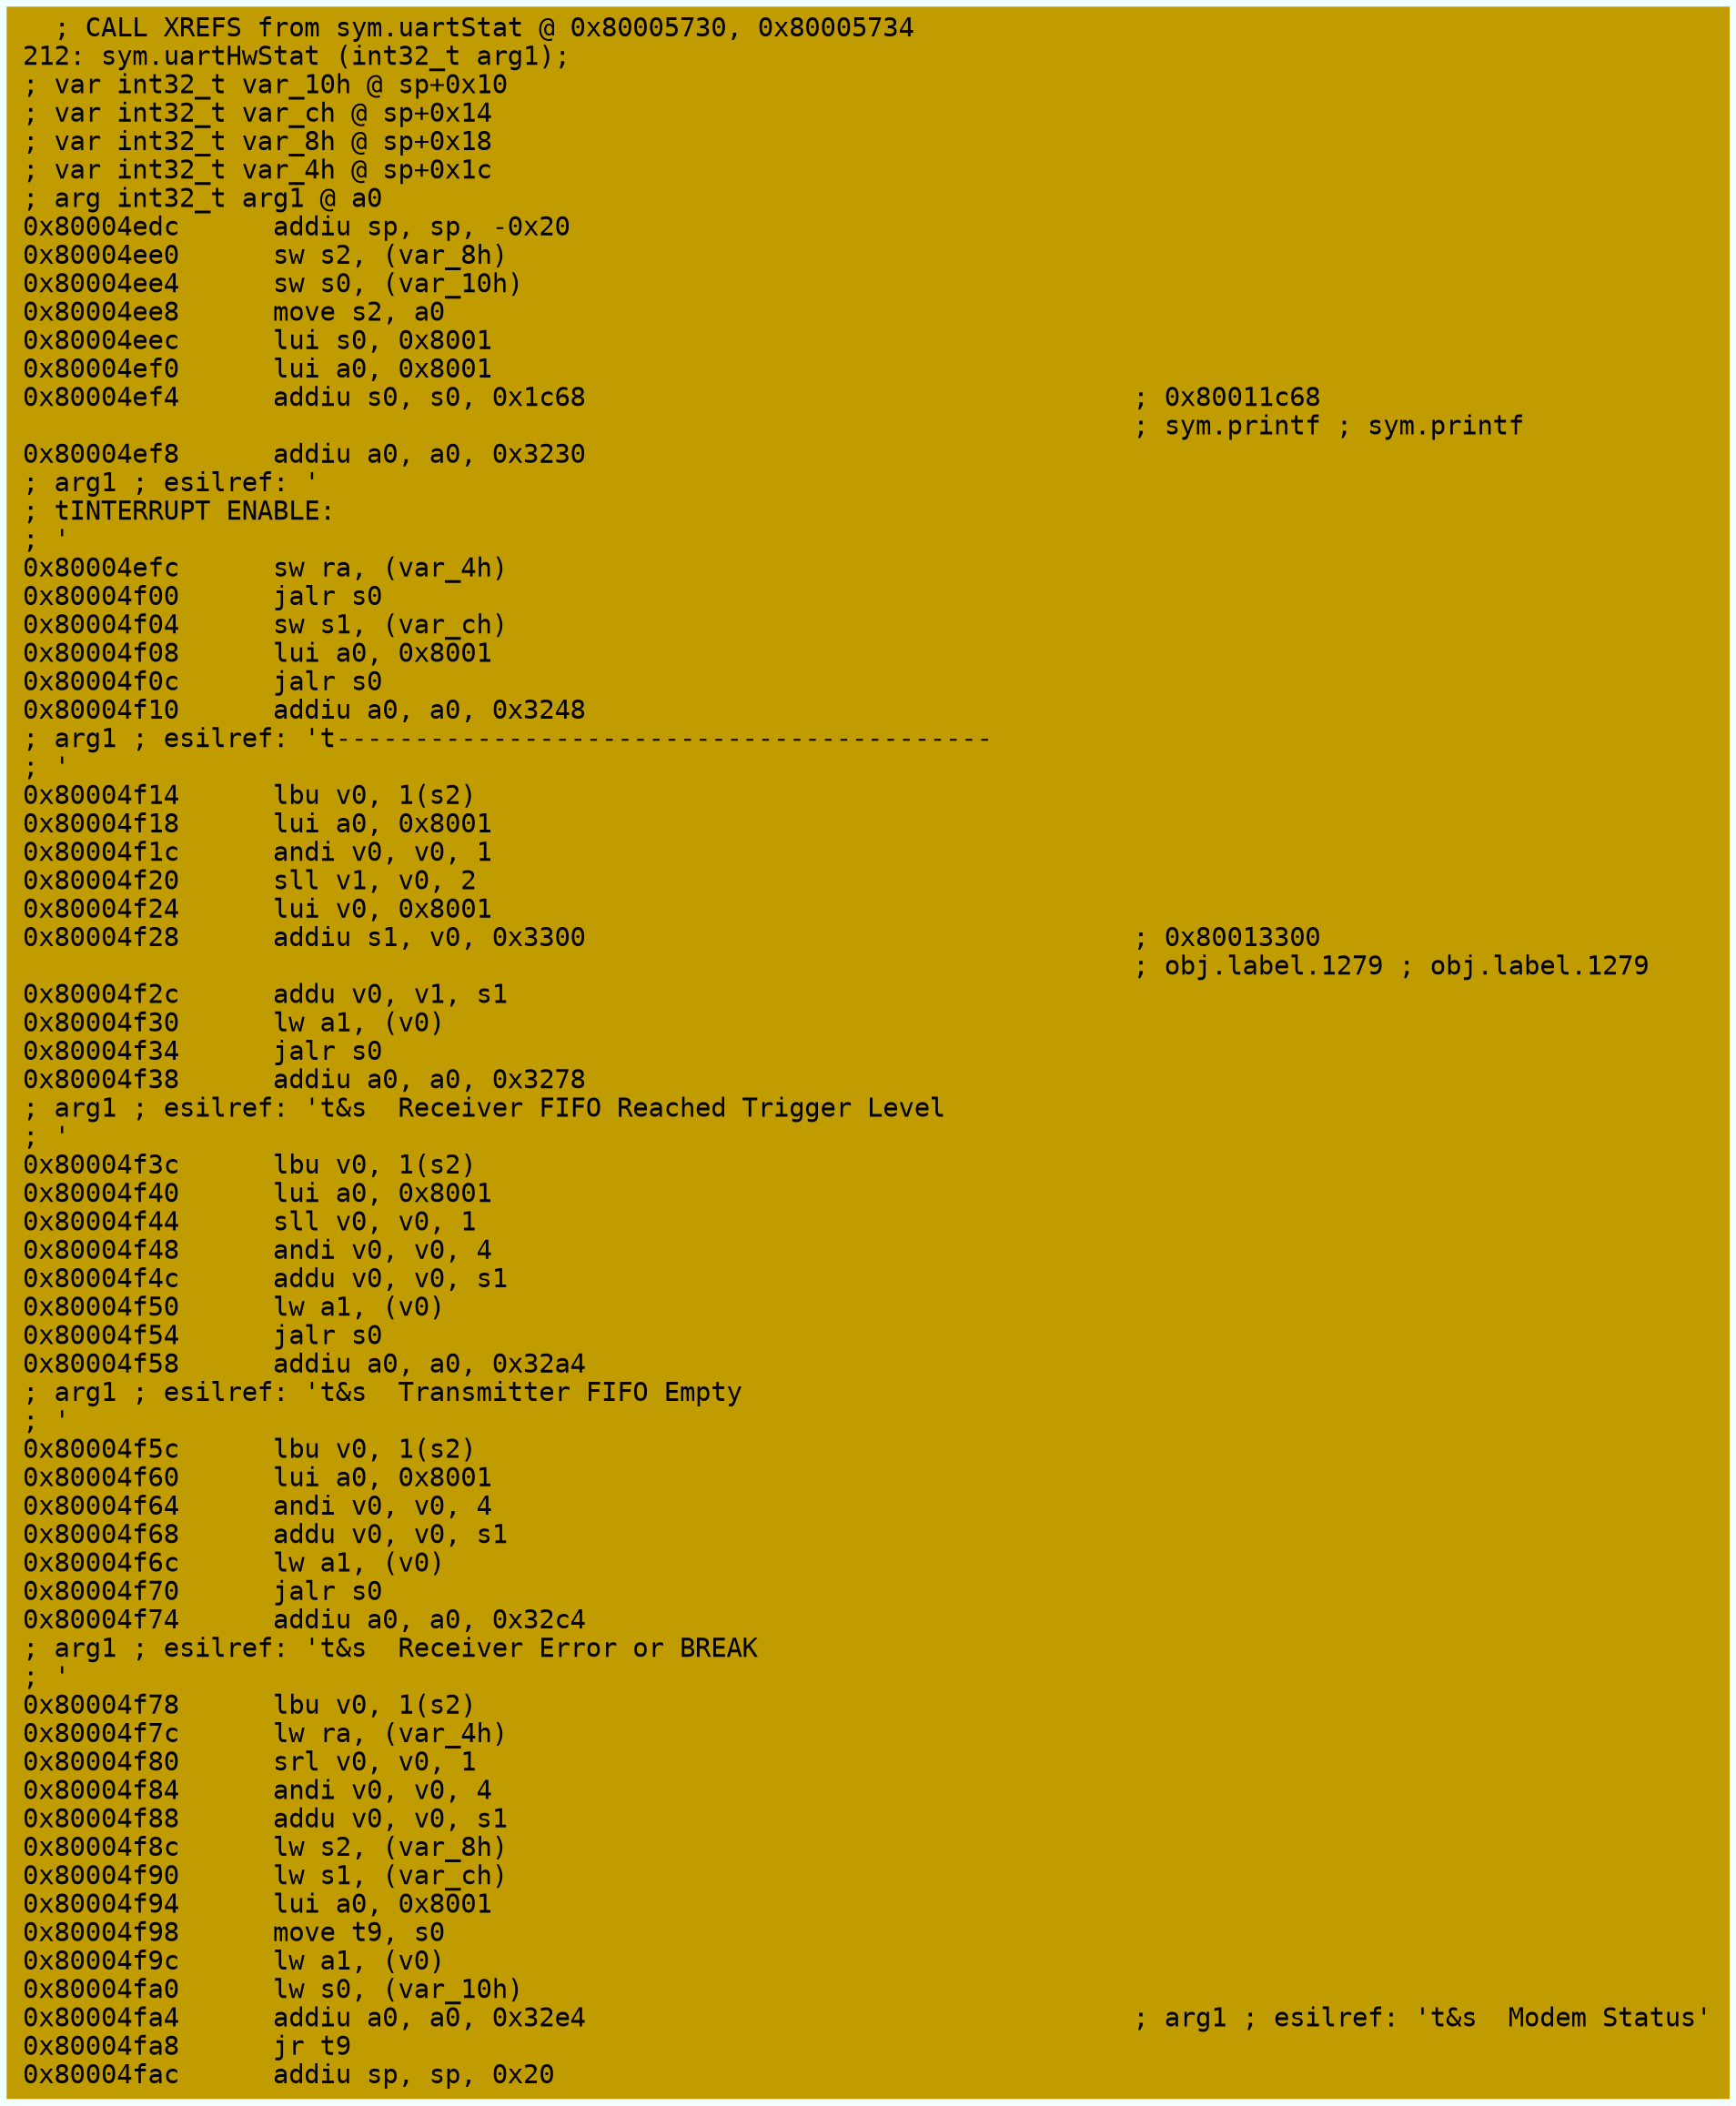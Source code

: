 digraph code {
	graph [bgcolor=azure fontsize=8 fontname="Courier" splines="ortho"];
	node [fillcolor=gray style=filled shape=box];
	edge [arrowhead="normal"];
	"0x80004edc" [URL="sym.uartHwStat/0x80004edc", fillcolor="#c19c00",color="#c19c00", fontname="Courier",label="  ; CALL XREFS from sym.uartStat @ 0x80005730, 0x80005734\l212: sym.uartHwStat (int32_t arg1);\l; var int32_t var_10h @ sp+0x10\l; var int32_t var_ch @ sp+0x14\l; var int32_t var_8h @ sp+0x18\l; var int32_t var_4h @ sp+0x1c\l; arg int32_t arg1 @ a0\l0x80004edc      addiu sp, sp, -0x20\l0x80004ee0      sw s2, (var_8h)\l0x80004ee4      sw s0, (var_10h)\l0x80004ee8      move s2, a0\l0x80004eec      lui s0, 0x8001\l0x80004ef0      lui a0, 0x8001\l0x80004ef4      addiu s0, s0, 0x1c68                                   ; 0x80011c68\l                                                                       ; sym.printf ; sym.printf\l0x80004ef8      addiu a0, a0, 0x3230                                   \l; arg1 ; esilref: '\l; \tINTERRUPT ENABLE:\l; '\l0x80004efc      sw ra, (var_4h)\l0x80004f00      jalr s0\l0x80004f04      sw s1, (var_ch)\l0x80004f08      lui a0, 0x8001\l0x80004f0c      jalr s0\l0x80004f10      addiu a0, a0, 0x3248                                   \l; arg1 ; esilref: '\t------------------------------------------\l; '\l0x80004f14      lbu v0, 1(s2)\l0x80004f18      lui a0, 0x8001\l0x80004f1c      andi v0, v0, 1\l0x80004f20      sll v1, v0, 2\l0x80004f24      lui v0, 0x8001\l0x80004f28      addiu s1, v0, 0x3300                                   ; 0x80013300\l                                                                       ; obj.label.1279 ; obj.label.1279\l0x80004f2c      addu v0, v1, s1\l0x80004f30      lw a1, (v0)\l0x80004f34      jalr s0\l0x80004f38      addiu a0, a0, 0x3278                                   \l; arg1 ; esilref: '\t&s  Receiver FIFO Reached Trigger Level\l; '\l0x80004f3c      lbu v0, 1(s2)\l0x80004f40      lui a0, 0x8001\l0x80004f44      sll v0, v0, 1\l0x80004f48      andi v0, v0, 4\l0x80004f4c      addu v0, v0, s1\l0x80004f50      lw a1, (v0)\l0x80004f54      jalr s0\l0x80004f58      addiu a0, a0, 0x32a4                                   \l; arg1 ; esilref: '\t&s  Transmitter FIFO Empty\l; '\l0x80004f5c      lbu v0, 1(s2)\l0x80004f60      lui a0, 0x8001\l0x80004f64      andi v0, v0, 4\l0x80004f68      addu v0, v0, s1\l0x80004f6c      lw a1, (v0)\l0x80004f70      jalr s0\l0x80004f74      addiu a0, a0, 0x32c4                                   \l; arg1 ; esilref: '\t&s  Receiver Error or BREAK\l; '\l0x80004f78      lbu v0, 1(s2)\l0x80004f7c      lw ra, (var_4h)\l0x80004f80      srl v0, v0, 1\l0x80004f84      andi v0, v0, 4\l0x80004f88      addu v0, v0, s1\l0x80004f8c      lw s2, (var_8h)\l0x80004f90      lw s1, (var_ch)\l0x80004f94      lui a0, 0x8001\l0x80004f98      move t9, s0\l0x80004f9c      lw a1, (v0)\l0x80004fa0      lw s0, (var_10h)\l0x80004fa4      addiu a0, a0, 0x32e4                                   ; arg1 ; esilref: '\t&s  Modem Status'\l0x80004fa8      jr t9\l0x80004fac      addiu sp, sp, 0x20\l"]
}
